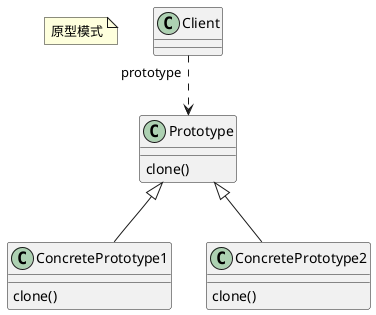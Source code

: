 @startuml
note "原型模式" as title

class Prototype{
    clone()
}
class ConcretePrototype1{
    clone()
}
class ConcretePrototype2{
    clone()
}

Prototype <|-- ConcretePrototype1
Prototype <|-- ConcretePrototype2

Client "prototype"..> Prototype

@enduml